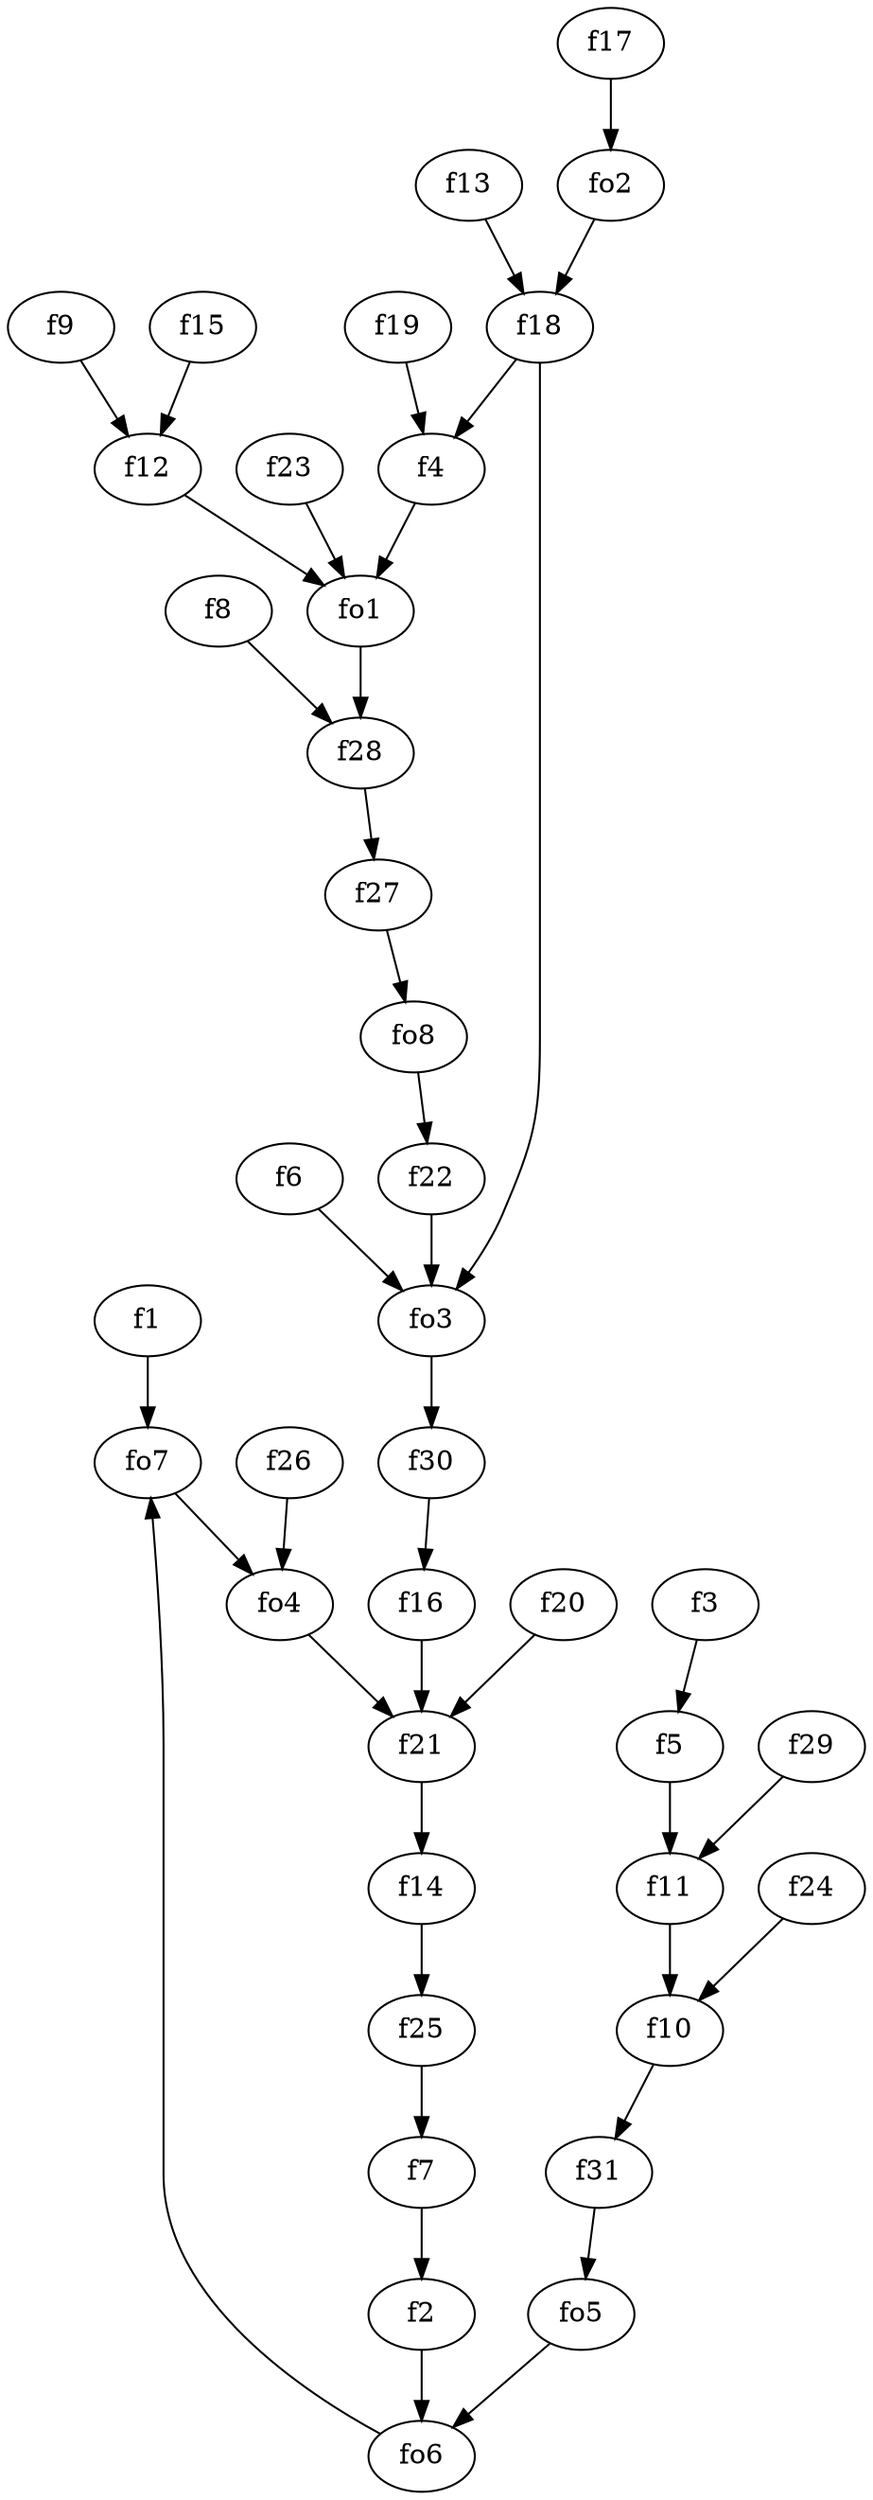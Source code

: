 strict digraph  {
f1;
f2;
f3;
f4;
f5;
f6;
f7;
f8;
f9;
f10;
f11;
f12;
f13;
f14;
f15;
f16;
f17;
f18;
f19;
f20;
f21;
f22;
f23;
f24;
f25;
f26;
f27;
f28;
f29;
f30;
f31;
fo1;
fo2;
fo3;
fo4;
fo5;
fo6;
fo7;
fo8;
f1 -> fo7  [weight=2];
f2 -> fo6  [weight=2];
f3 -> f5  [weight=2];
f4 -> fo1  [weight=2];
f5 -> f11  [weight=2];
f6 -> fo3  [weight=2];
f7 -> f2  [weight=2];
f8 -> f28  [weight=2];
f9 -> f12  [weight=2];
f10 -> f31  [weight=2];
f11 -> f10  [weight=2];
f12 -> fo1  [weight=2];
f13 -> f18  [weight=2];
f14 -> f25  [weight=2];
f15 -> f12  [weight=2];
f16 -> f21  [weight=2];
f17 -> fo2  [weight=2];
f18 -> fo3  [weight=2];
f18 -> f4  [weight=2];
f19 -> f4  [weight=2];
f20 -> f21  [weight=2];
f21 -> f14  [weight=2];
f22 -> fo3  [weight=2];
f23 -> fo1  [weight=2];
f24 -> f10  [weight=2];
f25 -> f7  [weight=2];
f26 -> fo4  [weight=2];
f27 -> fo8  [weight=2];
f28 -> f27  [weight=2];
f29 -> f11  [weight=2];
f30 -> f16  [weight=2];
f31 -> fo5  [weight=2];
fo1 -> f28  [weight=2];
fo2 -> f18  [weight=2];
fo3 -> f30  [weight=2];
fo4 -> f21  [weight=2];
fo5 -> fo6  [weight=2];
fo6 -> fo7  [weight=2];
fo7 -> fo4  [weight=2];
fo8 -> f22  [weight=2];
}
